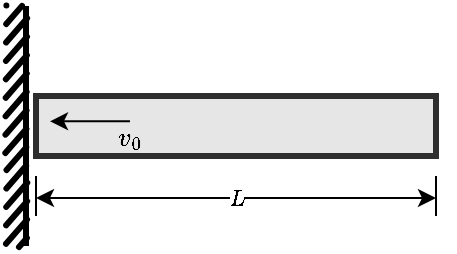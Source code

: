 <mxfile version="26.1.1">
  <diagram name="第 1 页" id="2XPxEPD8QWiGUB0XQ1s3">
    <mxGraphModel dx="1434" dy="836" grid="1" gridSize="10" guides="1" tooltips="1" connect="1" arrows="1" fold="1" page="1" pageScale="1" pageWidth="827" pageHeight="1169" background="#ffffff" math="1" shadow="0">
      <root>
        <mxCell id="0" />
        <mxCell id="1" parent="0" />
        <mxCell id="Zkc87OH1CZHe2kbnG5ns-1" value="" style="rounded=0;whiteSpace=wrap;html=1;strokeWidth=3;labelBorderColor=none;strokeColor=#2E2E2E;fillStyle=solid;fillColor=#E6E6E6;" parent="1" vertex="1">
          <mxGeometry x="440" y="400" width="200" height="30" as="geometry" />
        </mxCell>
        <mxCell id="Zkc87OH1CZHe2kbnG5ns-4" value="" style="rounded=0;whiteSpace=wrap;html=1;shadow=0;textShadow=0;labelBorderColor=none;fillStyle=hatch;noLabel=0;glass=0;fillColor=#000000;autosize=0;strokeWidth=6;strokeOpacity=0;perimeterSpacing=0;sketch=1;curveFitting=1;jiggle=0;hachureGap=6;" parent="1" vertex="1">
          <mxGeometry x="425" y="355" width="10" height="120" as="geometry" />
        </mxCell>
        <mxCell id="Zkc87OH1CZHe2kbnG5ns-7" value="$$v_0$$" style="endArrow=classic;rounded=0;targetPerimeterSpacing=0;strokeWidth=1;sourcePerimeterSpacing=10;verticalAlign=top;textShadow=0;html=1;labelBackgroundColor=none;" parent="1" edge="1">
          <mxGeometry x="-1" y="-16" width="50" height="50" relative="1" as="geometry">
            <mxPoint x="487" y="412.66" as="sourcePoint" />
            <mxPoint x="447" y="412.66" as="targetPoint" />
            <mxPoint as="offset" />
          </mxGeometry>
        </mxCell>
        <mxCell id="Zkc87OH1CZHe2kbnG5ns-10" value="&lt;span style=&quot;line-height: 10%;&quot;&gt;&lt;font style=&quot;line-height: 10%;&quot;&gt;$$L$$&lt;/font&gt;&lt;/span&gt;" style="endArrow=classic;startArrow=classic;html=1;rounded=0;fontSize=11;fontFamily=latex;spacingBottom=20;spacingLeft=0;" parent="1" edge="1">
          <mxGeometry y="-9" width="50" height="50" relative="1" as="geometry">
            <mxPoint x="440" y="451" as="sourcePoint" />
            <mxPoint x="640" y="451" as="targetPoint" />
            <mxPoint as="offset" />
          </mxGeometry>
        </mxCell>
        <mxCell id="4dJq45dmXwDwCJe4h9BY-1" value="" style="endArrow=none;html=1;rounded=0;strokeWidth=3;" parent="1" edge="1">
          <mxGeometry width="50" height="50" relative="1" as="geometry">
            <mxPoint x="435" y="475" as="sourcePoint" />
            <mxPoint x="435" y="355" as="targetPoint" />
          </mxGeometry>
        </mxCell>
        <mxCell id="ACcETMoGYX4XkaIuRK3t-5" value="" style="endArrow=none;html=1;rounded=0;" parent="1" edge="1">
          <mxGeometry width="50" height="50" relative="1" as="geometry">
            <mxPoint x="440" y="460" as="sourcePoint" />
            <mxPoint x="440" y="440" as="targetPoint" />
          </mxGeometry>
        </mxCell>
        <mxCell id="ACcETMoGYX4XkaIuRK3t-6" value="" style="endArrow=none;html=1;rounded=0;" parent="1" edge="1">
          <mxGeometry width="50" height="50" relative="1" as="geometry">
            <mxPoint x="640" y="460" as="sourcePoint" />
            <mxPoint x="640" y="440" as="targetPoint" />
          </mxGeometry>
        </mxCell>
      </root>
    </mxGraphModel>
  </diagram>
</mxfile>
